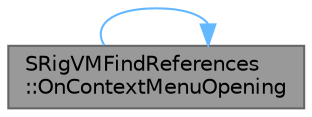 digraph "SRigVMFindReferences::OnContextMenuOpening"
{
 // INTERACTIVE_SVG=YES
 // LATEX_PDF_SIZE
  bgcolor="transparent";
  edge [fontname=Helvetica,fontsize=10,labelfontname=Helvetica,labelfontsize=10];
  node [fontname=Helvetica,fontsize=10,shape=box,height=0.2,width=0.4];
  rankdir="RL";
  Node1 [id="Node000001",label="SRigVMFindReferences\l::OnContextMenuOpening",height=0.2,width=0.4,color="gray40", fillcolor="grey60", style="filled", fontcolor="black",tooltip="Callback to build the context menu when right clicking in the tree."];
  Node1 -> Node1 [id="edge1_Node000001_Node000001",dir="back",color="steelblue1",style="solid",tooltip=" "];
}
